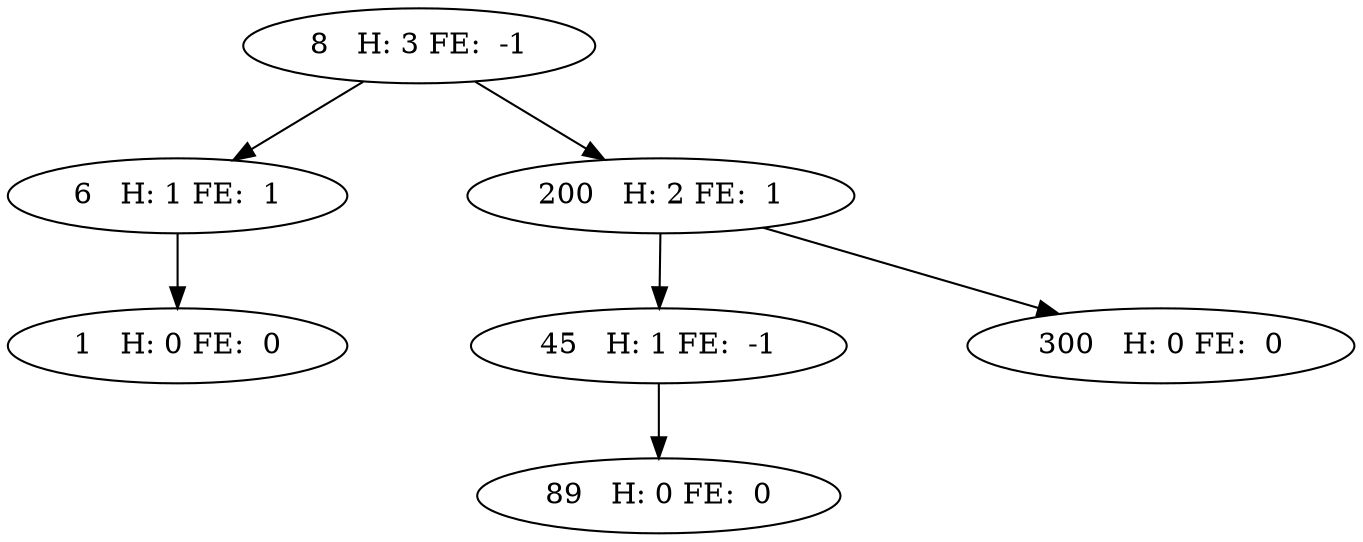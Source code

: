 digraph G { 

nodesep=0.8;

ranksep=0.5;


  
1[label=" 1   H: 0 FE:  0 "     ];
6->1; 
6[label=" 6   H: 1 FE:  1 "     ];
8->6; 
89[label=" 89   H: 0 FE:  0 "     ];
45->89; 
45[label=" 45   H: 1 FE:  -1 "     ];
200->45; 
300[label=" 300   H: 0 FE:  0 "     ];
200->300; 
200[label=" 200   H: 2 FE:  1 "     ];
8->200; 
8[label=" 8   H: 3 FE:  -1 "     ];


}

